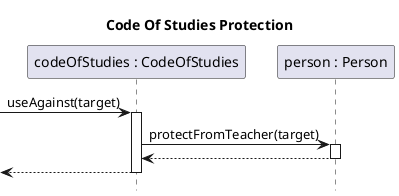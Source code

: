 @startuml item-code-of-studies-use

title Code Of Studies Protection
hide footbox

participant "codeOfStudies : CodeOfStudies" as codeOfStudies
participant "person : Person" as person

[-> codeOfStudies ++: useAgainst(target)
	codeOfStudies -> person ++: protectFromTeacher(target)
	return
return

@enduml

